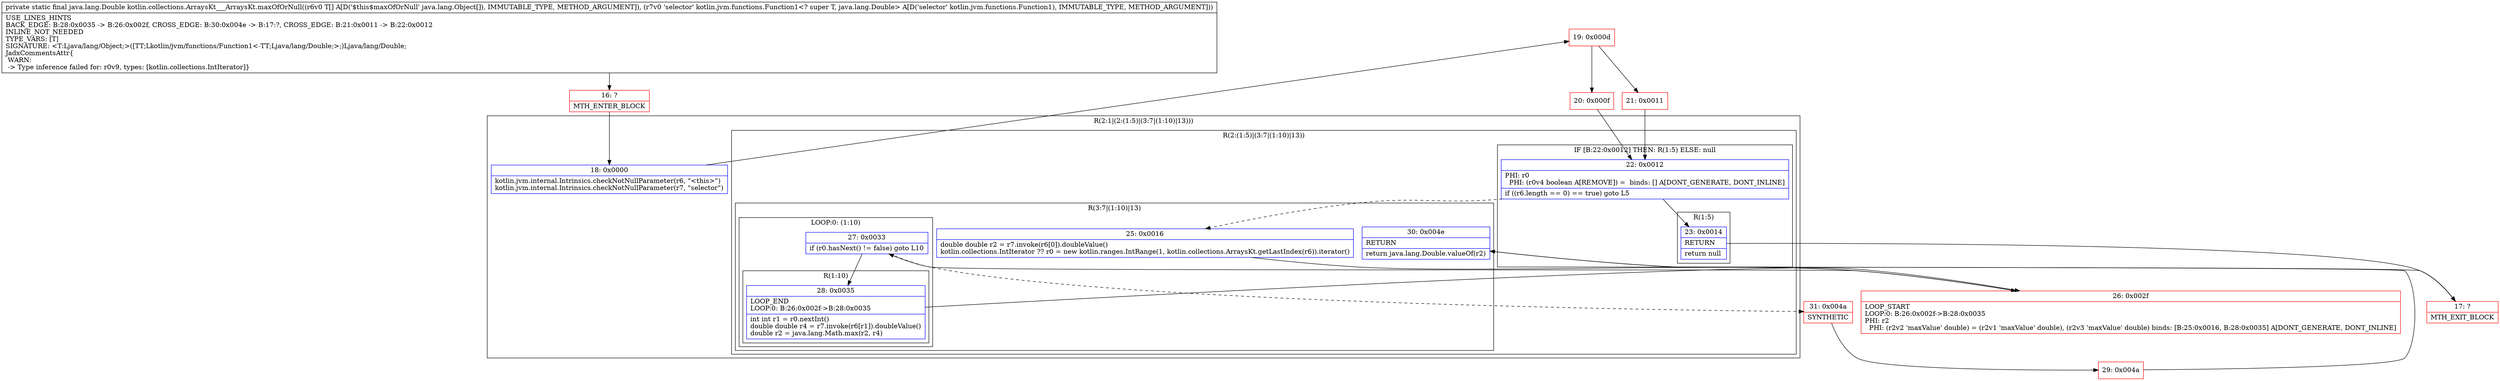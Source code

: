 digraph "CFG forkotlin.collections.ArraysKt___ArraysKt.maxOfOrNull([Ljava\/lang\/Object;Lkotlin\/jvm\/functions\/Function1;)Ljava\/lang\/Double;" {
subgraph cluster_Region_116394590 {
label = "R(2:1|(2:(1:5)|(3:7|(1:10)|13)))";
node [shape=record,color=blue];
Node_18 [shape=record,label="{18\:\ 0x0000|kotlin.jvm.internal.Intrinsics.checkNotNullParameter(r6, \"\<this\>\")\lkotlin.jvm.internal.Intrinsics.checkNotNullParameter(r7, \"selector\")\l}"];
subgraph cluster_Region_2132929245 {
label = "R(2:(1:5)|(3:7|(1:10)|13))";
node [shape=record,color=blue];
subgraph cluster_IfRegion_772767255 {
label = "IF [B:22:0x0012] THEN: R(1:5) ELSE: null";
node [shape=record,color=blue];
Node_22 [shape=record,label="{22\:\ 0x0012|PHI: r0 \l  PHI: (r0v4 boolean A[REMOVE]) =  binds: [] A[DONT_GENERATE, DONT_INLINE]\l|if ((r6.length == 0) == true) goto L5\l}"];
subgraph cluster_Region_2060274803 {
label = "R(1:5)";
node [shape=record,color=blue];
Node_23 [shape=record,label="{23\:\ 0x0014|RETURN\l|return null\l}"];
}
}
subgraph cluster_Region_136640121 {
label = "R(3:7|(1:10)|13)";
node [shape=record,color=blue];
Node_25 [shape=record,label="{25\:\ 0x0016|double double r2 = r7.invoke(r6[0]).doubleValue()\lkotlin.collections.IntIterator ?? r0 = new kotlin.ranges.IntRange(1, kotlin.collections.ArraysKt.getLastIndex(r6)).iterator()\l}"];
subgraph cluster_LoopRegion_2015597194 {
label = "LOOP:0: (1:10)";
node [shape=record,color=blue];
Node_27 [shape=record,label="{27\:\ 0x0033|if (r0.hasNext() != false) goto L10\l}"];
subgraph cluster_Region_94250288 {
label = "R(1:10)";
node [shape=record,color=blue];
Node_28 [shape=record,label="{28\:\ 0x0035|LOOP_END\lLOOP:0: B:26:0x002f\-\>B:28:0x0035\l|int int r1 = r0.nextInt()\ldouble double r4 = r7.invoke(r6[r1]).doubleValue()\ldouble r2 = java.lang.Math.max(r2, r4)\l}"];
}
}
Node_30 [shape=record,label="{30\:\ 0x004e|RETURN\l|return java.lang.Double.valueOf(r2)\l}"];
}
}
}
Node_16 [shape=record,color=red,label="{16\:\ ?|MTH_ENTER_BLOCK\l}"];
Node_19 [shape=record,color=red,label="{19\:\ 0x000d}"];
Node_20 [shape=record,color=red,label="{20\:\ 0x000f}"];
Node_17 [shape=record,color=red,label="{17\:\ ?|MTH_EXIT_BLOCK\l}"];
Node_26 [shape=record,color=red,label="{26\:\ 0x002f|LOOP_START\lLOOP:0: B:26:0x002f\-\>B:28:0x0035\lPHI: r2 \l  PHI: (r2v2 'maxValue' double) = (r2v1 'maxValue' double), (r2v3 'maxValue' double) binds: [B:25:0x0016, B:28:0x0035] A[DONT_GENERATE, DONT_INLINE]\l}"];
Node_31 [shape=record,color=red,label="{31\:\ 0x004a|SYNTHETIC\l}"];
Node_29 [shape=record,color=red,label="{29\:\ 0x004a}"];
Node_21 [shape=record,color=red,label="{21\:\ 0x0011}"];
MethodNode[shape=record,label="{private static final java.lang.Double kotlin.collections.ArraysKt___ArraysKt.maxOfOrNull((r6v0 T[] A[D('$this$maxOfOrNull' java.lang.Object[]), IMMUTABLE_TYPE, METHOD_ARGUMENT]), (r7v0 'selector' kotlin.jvm.functions.Function1\<? super T, java.lang.Double\> A[D('selector' kotlin.jvm.functions.Function1), IMMUTABLE_TYPE, METHOD_ARGUMENT]))  | USE_LINES_HINTS\lBACK_EDGE: B:28:0x0035 \-\> B:26:0x002f, CROSS_EDGE: B:30:0x004e \-\> B:17:?, CROSS_EDGE: B:21:0x0011 \-\> B:22:0x0012\lINLINE_NOT_NEEDED\lTYPE_VARS: [T]\lSIGNATURE: \<T:Ljava\/lang\/Object;\>([TT;Lkotlin\/jvm\/functions\/Function1\<\-TT;Ljava\/lang\/Double;\>;)Ljava\/lang\/Double;\lJadxCommentsAttr\{\l WARN: \l \-\> Type inference failed for: r0v9, types: [kotlin.collections.IntIterator]\}\l}"];
MethodNode -> Node_16;Node_18 -> Node_19;
Node_22 -> Node_23;
Node_22 -> Node_25[style=dashed];
Node_23 -> Node_17;
Node_25 -> Node_26;
Node_27 -> Node_28;
Node_27 -> Node_31[style=dashed];
Node_28 -> Node_26;
Node_30 -> Node_17;
Node_16 -> Node_18;
Node_19 -> Node_20;
Node_19 -> Node_21;
Node_20 -> Node_22;
Node_26 -> Node_27;
Node_31 -> Node_29;
Node_29 -> Node_30;
Node_21 -> Node_22;
}

